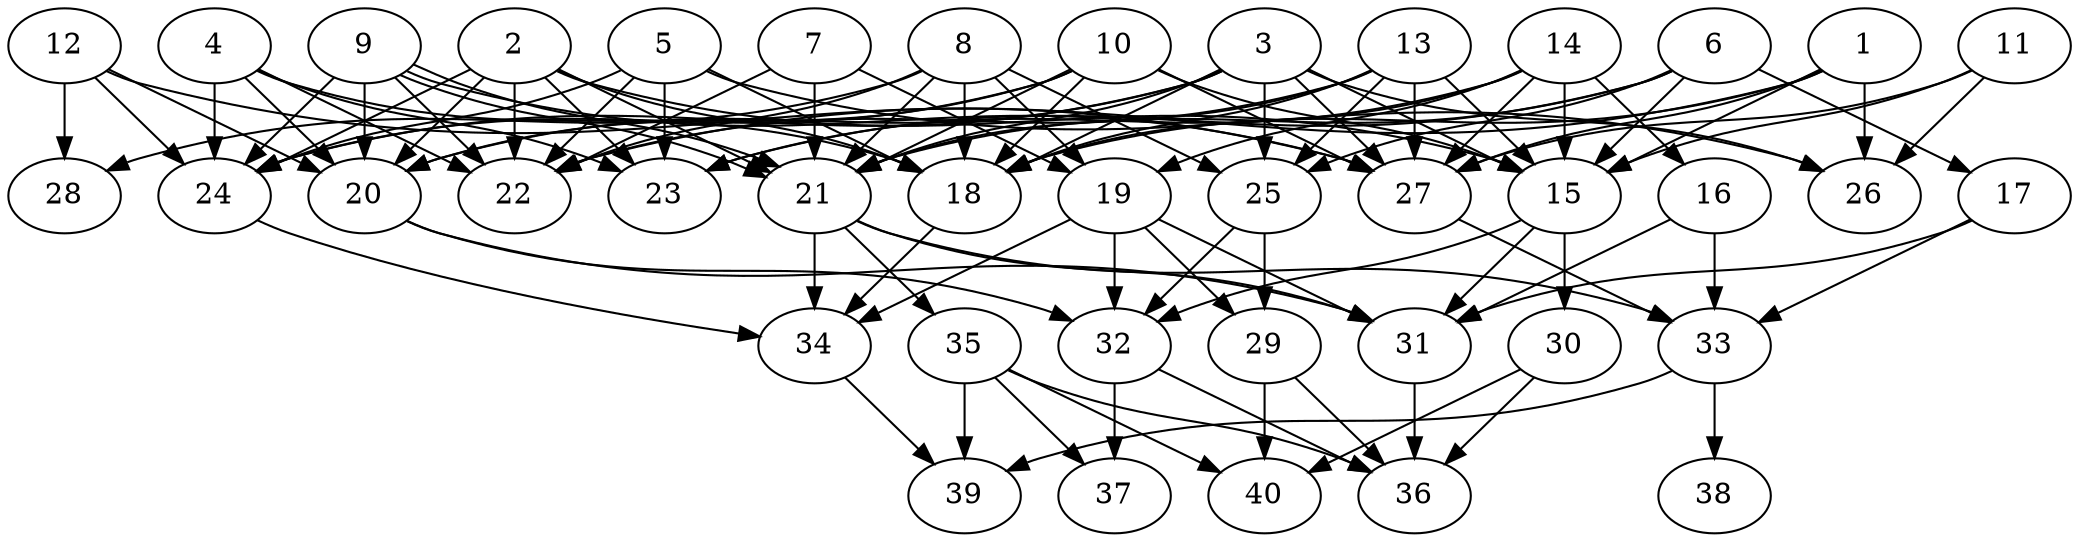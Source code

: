 // DAG automatically generated by daggen at Thu Oct  3 14:06:49 2019
// ./daggen --dot -n 40 --ccr 0.4 --fat 0.7 --regular 0.5 --density 0.6 --mindata 5242880 --maxdata 52428800 
digraph G {
  1 [size="83983360", alpha="0.15", expect_size="33593344"] 
  1 -> 15 [size ="33593344"]
  1 -> 18 [size ="33593344"]
  1 -> 22 [size ="33593344"]
  1 -> 26 [size ="33593344"]
  1 -> 27 [size ="33593344"]
  2 [size="50544640", alpha="0.10", expect_size="20217856"] 
  2 -> 15 [size ="20217856"]
  2 -> 18 [size ="20217856"]
  2 -> 20 [size ="20217856"]
  2 -> 21 [size ="20217856"]
  2 -> 22 [size ="20217856"]
  2 -> 23 [size ="20217856"]
  2 -> 24 [size ="20217856"]
  3 [size="85634560", alpha="0.12", expect_size="34253824"] 
  3 -> 15 [size ="34253824"]
  3 -> 18 [size ="34253824"]
  3 -> 20 [size ="34253824"]
  3 -> 21 [size ="34253824"]
  3 -> 24 [size ="34253824"]
  3 -> 25 [size ="34253824"]
  3 -> 26 [size ="34253824"]
  3 -> 27 [size ="34253824"]
  4 [size="82344960", alpha="0.09", expect_size="32937984"] 
  4 -> 18 [size ="32937984"]
  4 -> 20 [size ="32937984"]
  4 -> 22 [size ="32937984"]
  4 -> 23 [size ="32937984"]
  4 -> 24 [size ="32937984"]
  5 [size="121927680", alpha="0.05", expect_size="48771072"] 
  5 -> 18 [size ="48771072"]
  5 -> 22 [size ="48771072"]
  5 -> 23 [size ="48771072"]
  5 -> 24 [size ="48771072"]
  5 -> 26 [size ="48771072"]
  6 [size="62666240", alpha="0.07", expect_size="25066496"] 
  6 -> 15 [size ="25066496"]
  6 -> 17 [size ="25066496"]
  6 -> 21 [size ="25066496"]
  6 -> 23 [size ="25066496"]
  6 -> 25 [size ="25066496"]
  7 [size="87800320", alpha="0.09", expect_size="35120128"] 
  7 -> 19 [size ="35120128"]
  7 -> 21 [size ="35120128"]
  7 -> 22 [size ="35120128"]
  8 [size="79882240", alpha="0.08", expect_size="31952896"] 
  8 -> 18 [size ="31952896"]
  8 -> 19 [size ="31952896"]
  8 -> 21 [size ="31952896"]
  8 -> 22 [size ="31952896"]
  8 -> 25 [size ="31952896"]
  8 -> 28 [size ="31952896"]
  9 [size="93137920", alpha="0.08", expect_size="37255168"] 
  9 -> 20 [size ="37255168"]
  9 -> 21 [size ="37255168"]
  9 -> 21 [size ="37255168"]
  9 -> 22 [size ="37255168"]
  9 -> 24 [size ="37255168"]
  9 -> 27 [size ="37255168"]
  10 [size="45178880", alpha="0.09", expect_size="18071552"] 
  10 -> 15 [size ="18071552"]
  10 -> 18 [size ="18071552"]
  10 -> 20 [size ="18071552"]
  10 -> 21 [size ="18071552"]
  10 -> 24 [size ="18071552"]
  10 -> 27 [size ="18071552"]
  11 [size="112378880", alpha="0.05", expect_size="44951552"] 
  11 -> 15 [size ="44951552"]
  11 -> 26 [size ="44951552"]
  11 -> 27 [size ="44951552"]
  12 [size="82854400", alpha="0.19", expect_size="33141760"] 
  12 -> 20 [size ="33141760"]
  12 -> 24 [size ="33141760"]
  12 -> 27 [size ="33141760"]
  12 -> 28 [size ="33141760"]
  13 [size="21742080", alpha="0.18", expect_size="8696832"] 
  13 -> 15 [size ="8696832"]
  13 -> 18 [size ="8696832"]
  13 -> 21 [size ="8696832"]
  13 -> 22 [size ="8696832"]
  13 -> 25 [size ="8696832"]
  13 -> 27 [size ="8696832"]
  14 [size="91384320", alpha="0.02", expect_size="36553728"] 
  14 -> 15 [size ="36553728"]
  14 -> 16 [size ="36553728"]
  14 -> 18 [size ="36553728"]
  14 -> 19 [size ="36553728"]
  14 -> 23 [size ="36553728"]
  14 -> 27 [size ="36553728"]
  15 [size="25103360", alpha="0.09", expect_size="10041344"] 
  15 -> 30 [size ="10041344"]
  15 -> 31 [size ="10041344"]
  15 -> 32 [size ="10041344"]
  16 [size="57000960", alpha="0.09", expect_size="22800384"] 
  16 -> 31 [size ="22800384"]
  16 -> 33 [size ="22800384"]
  17 [size="99120640", alpha="0.09", expect_size="39648256"] 
  17 -> 31 [size ="39648256"]
  17 -> 33 [size ="39648256"]
  18 [size="35013120", alpha="0.04", expect_size="14005248"] 
  18 -> 34 [size ="14005248"]
  19 [size="84518400", alpha="0.05", expect_size="33807360"] 
  19 -> 29 [size ="33807360"]
  19 -> 31 [size ="33807360"]
  19 -> 32 [size ="33807360"]
  19 -> 34 [size ="33807360"]
  20 [size="130170880", alpha="0.17", expect_size="52068352"] 
  20 -> 31 [size ="52068352"]
  20 -> 32 [size ="52068352"]
  21 [size="67622400", alpha="0.01", expect_size="27048960"] 
  21 -> 31 [size ="27048960"]
  21 -> 33 [size ="27048960"]
  21 -> 34 [size ="27048960"]
  21 -> 35 [size ="27048960"]
  22 [size="96870400", alpha="0.11", expect_size="38748160"] 
  23 [size="92052480", alpha="0.14", expect_size="36820992"] 
  24 [size="77568000", alpha="0.09", expect_size="31027200"] 
  24 -> 34 [size ="31027200"]
  25 [size="92208640", alpha="0.02", expect_size="36883456"] 
  25 -> 29 [size ="36883456"]
  25 -> 32 [size ="36883456"]
  26 [size="25134080", alpha="0.03", expect_size="10053632"] 
  27 [size="76654080", alpha="0.17", expect_size="30661632"] 
  27 -> 33 [size ="30661632"]
  28 [size="128637440", alpha="0.02", expect_size="51454976"] 
  29 [size="35514880", alpha="0.01", expect_size="14205952"] 
  29 -> 36 [size ="14205952"]
  29 -> 40 [size ="14205952"]
  30 [size="62676480", alpha="0.06", expect_size="25070592"] 
  30 -> 36 [size ="25070592"]
  30 -> 40 [size ="25070592"]
  31 [size="43435520", alpha="0.07", expect_size="17374208"] 
  31 -> 36 [size ="17374208"]
  32 [size="48668160", alpha="0.00", expect_size="19467264"] 
  32 -> 36 [size ="19467264"]
  32 -> 37 [size ="19467264"]
  33 [size="115809280", alpha="0.15", expect_size="46323712"] 
  33 -> 38 [size ="46323712"]
  33 -> 39 [size ="46323712"]
  34 [size="81461760", alpha="0.02", expect_size="32584704"] 
  34 -> 39 [size ="32584704"]
  35 [size="14865920", alpha="0.12", expect_size="5946368"] 
  35 -> 36 [size ="5946368"]
  35 -> 37 [size ="5946368"]
  35 -> 39 [size ="5946368"]
  35 -> 40 [size ="5946368"]
  36 [size="24844800", alpha="0.09", expect_size="9937920"] 
  37 [size="42992640", alpha="0.01", expect_size="17197056"] 
  38 [size="26040320", alpha="0.17", expect_size="10416128"] 
  39 [size="40765440", alpha="0.04", expect_size="16306176"] 
  40 [size="49236480", alpha="0.12", expect_size="19694592"] 
}
